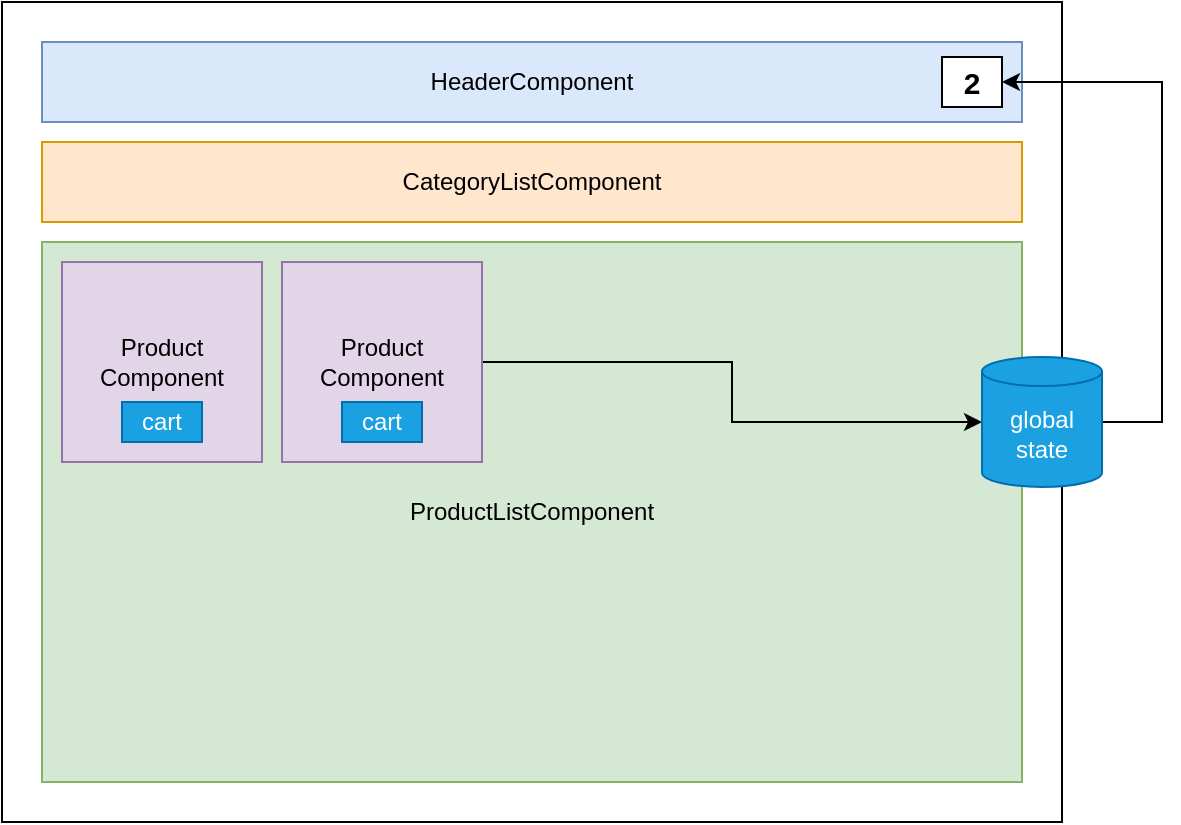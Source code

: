 <mxfile version="21.4.0" type="device" pages="2">
  <diagram name="Page-1" id="CbnIAr5a3yGf1vWVa_es">
    <mxGraphModel dx="857" dy="571" grid="1" gridSize="10" guides="1" tooltips="1" connect="1" arrows="1" fold="1" page="1" pageScale="1" pageWidth="827" pageHeight="1169" math="0" shadow="0">
      <root>
        <mxCell id="0" />
        <mxCell id="1" parent="0" />
        <mxCell id="BIlj4XAQN-mZVcnm8GRH-1" value="" style="rounded=0;whiteSpace=wrap;html=1;" vertex="1" parent="1">
          <mxGeometry x="130" y="120" width="530" height="410" as="geometry" />
        </mxCell>
        <mxCell id="BIlj4XAQN-mZVcnm8GRH-2" value="HeaderComponent" style="rounded=0;whiteSpace=wrap;html=1;fillColor=#dae8fc;strokeColor=#6c8ebf;" vertex="1" parent="1">
          <mxGeometry x="150" y="140" width="490" height="40" as="geometry" />
        </mxCell>
        <mxCell id="BIlj4XAQN-mZVcnm8GRH-3" value="2" style="rounded=0;whiteSpace=wrap;html=1;fontStyle=1;fontSize=15;" vertex="1" parent="1">
          <mxGeometry x="600" y="147.5" width="30" height="25" as="geometry" />
        </mxCell>
        <mxCell id="BIlj4XAQN-mZVcnm8GRH-4" value="CategoryListComponent" style="rounded=0;whiteSpace=wrap;html=1;fillColor=#ffe6cc;strokeColor=#d79b00;" vertex="1" parent="1">
          <mxGeometry x="150" y="190" width="490" height="40" as="geometry" />
        </mxCell>
        <mxCell id="BIlj4XAQN-mZVcnm8GRH-5" value="ProductListComponent" style="rounded=0;whiteSpace=wrap;html=1;fillColor=#d5e8d4;strokeColor=#82b366;" vertex="1" parent="1">
          <mxGeometry x="150" y="240" width="490" height="270" as="geometry" />
        </mxCell>
        <mxCell id="BIlj4XAQN-mZVcnm8GRH-6" value="Product&lt;br&gt;Component" style="rounded=0;whiteSpace=wrap;html=1;fillColor=#e1d5e7;strokeColor=#9673a6;" vertex="1" parent="1">
          <mxGeometry x="160" y="250" width="100" height="100" as="geometry" />
        </mxCell>
        <mxCell id="BIlj4XAQN-mZVcnm8GRH-9" value="cart" style="rounded=0;whiteSpace=wrap;html=1;fillColor=#1ba1e2;fontColor=#ffffff;strokeColor=#006EAF;" vertex="1" parent="1">
          <mxGeometry x="190" y="320" width="40" height="20" as="geometry" />
        </mxCell>
        <mxCell id="BIlj4XAQN-mZVcnm8GRH-13" style="edgeStyle=orthogonalEdgeStyle;rounded=0;orthogonalLoop=1;jettySize=auto;html=1;" edge="1" parent="1" source="BIlj4XAQN-mZVcnm8GRH-10" target="BIlj4XAQN-mZVcnm8GRH-12">
          <mxGeometry relative="1" as="geometry" />
        </mxCell>
        <mxCell id="BIlj4XAQN-mZVcnm8GRH-10" value="Product&lt;br&gt;Component" style="rounded=0;whiteSpace=wrap;html=1;fillColor=#e1d5e7;strokeColor=#9673a6;" vertex="1" parent="1">
          <mxGeometry x="270" y="250" width="100" height="100" as="geometry" />
        </mxCell>
        <mxCell id="BIlj4XAQN-mZVcnm8GRH-11" value="cart" style="rounded=0;whiteSpace=wrap;html=1;fillColor=#1ba1e2;fontColor=#ffffff;strokeColor=#006EAF;" vertex="1" parent="1">
          <mxGeometry x="300" y="320" width="40" height="20" as="geometry" />
        </mxCell>
        <mxCell id="BIlj4XAQN-mZVcnm8GRH-14" style="edgeStyle=orthogonalEdgeStyle;rounded=0;orthogonalLoop=1;jettySize=auto;html=1;entryX=1;entryY=0.5;entryDx=0;entryDy=0;" edge="1" parent="1" source="BIlj4XAQN-mZVcnm8GRH-12" target="BIlj4XAQN-mZVcnm8GRH-3">
          <mxGeometry relative="1" as="geometry">
            <Array as="points">
              <mxPoint x="710" y="330" />
              <mxPoint x="710" y="160" />
            </Array>
          </mxGeometry>
        </mxCell>
        <mxCell id="BIlj4XAQN-mZVcnm8GRH-12" value="global&lt;br&gt;state" style="shape=cylinder3;whiteSpace=wrap;html=1;boundedLbl=1;backgroundOutline=1;size=7.276;fillColor=#1ba1e2;fontColor=#ffffff;strokeColor=#006EAF;" vertex="1" parent="1">
          <mxGeometry x="620" y="297.5" width="60" height="65" as="geometry" />
        </mxCell>
      </root>
    </mxGraphModel>
  </diagram>
  <diagram id="C3J_e_52y6FhzohdEOWm" name="Page-2">
    <mxGraphModel dx="857" dy="571" grid="1" gridSize="10" guides="1" tooltips="1" connect="1" arrows="1" fold="1" page="1" pageScale="1" pageWidth="827" pageHeight="1169" math="0" shadow="0">
      <root>
        <mxCell id="0" />
        <mxCell id="1" parent="0" />
        <mxCell id="_Q6-4xEuUL7I76LvZCtD-1" value="" style="rounded=0;whiteSpace=wrap;html=1;" vertex="1" parent="1">
          <mxGeometry x="80" y="40" width="660" height="420" as="geometry" />
        </mxCell>
        <mxCell id="_Q6-4xEuUL7I76LvZCtD-31" style="edgeStyle=orthogonalEdgeStyle;rounded=0;orthogonalLoop=1;jettySize=auto;html=1;entryX=1;entryY=0.5;entryDx=0;entryDy=0;exitX=-0.021;exitY=0.249;exitDx=0;exitDy=0;exitPerimeter=0;" edge="1" parent="1" source="_Q6-4xEuUL7I76LvZCtD-2" target="_Q6-4xEuUL7I76LvZCtD-29">
          <mxGeometry relative="1" as="geometry" />
        </mxCell>
        <mxCell id="_Q6-4xEuUL7I76LvZCtD-2" value="" style="shape=cylinder3;whiteSpace=wrap;html=1;boundedLbl=1;backgroundOutline=1;size=12.103;fillColor=#1ba1e2;fontColor=#ffffff;strokeColor=#006EAF;" vertex="1" parent="1">
          <mxGeometry x="550" y="140" width="170" height="220" as="geometry" />
        </mxCell>
        <mxCell id="_Q6-4xEuUL7I76LvZCtD-3" value="Global Store (State)" style="text;html=1;strokeColor=none;fillColor=none;align=center;verticalAlign=middle;whiteSpace=wrap;rounded=0;fontStyle=1;fontSize=14;" vertex="1" parent="1">
          <mxGeometry x="550" y="360" width="170" height="30" as="geometry" />
        </mxCell>
        <mxCell id="_Q6-4xEuUL7I76LvZCtD-4" value="Application" style="text;html=1;strokeColor=none;fillColor=none;align=center;verticalAlign=middle;whiteSpace=wrap;rounded=0;fontStyle=1;fontSize=14;" vertex="1" parent="1">
          <mxGeometry x="70" y="470" width="650" height="30" as="geometry" />
        </mxCell>
        <mxCell id="_Q6-4xEuUL7I76LvZCtD-5" value="" style="rounded=0;whiteSpace=wrap;html=1;fillColor=#d5e8d4;strokeColor=#82b366;" vertex="1" parent="1">
          <mxGeometry x="110" y="70" width="180" height="140" as="geometry" />
        </mxCell>
        <mxCell id="_Q6-4xEuUL7I76LvZCtD-6" value="" style="rounded=0;whiteSpace=wrap;html=1;fillColor=#e1d5e7;strokeColor=#9673a6;" vertex="1" parent="1">
          <mxGeometry x="110" y="292.5" width="180" height="127.5" as="geometry" />
        </mxCell>
        <mxCell id="_Q6-4xEuUL7I76LvZCtD-9" value="Counter1" style="text;html=1;strokeColor=none;fillColor=none;align=center;verticalAlign=middle;whiteSpace=wrap;rounded=0;fontStyle=1;fontSize=14;" vertex="1" parent="1">
          <mxGeometry x="110" y="220" width="180" height="30" as="geometry" />
        </mxCell>
        <mxCell id="_Q6-4xEuUL7I76LvZCtD-10" value="Counter2" style="text;html=1;strokeColor=none;fillColor=none;align=center;verticalAlign=middle;whiteSpace=wrap;rounded=0;fontStyle=1;fontSize=14;" vertex="1" parent="1">
          <mxGeometry x="110" y="420" width="180" height="30" as="geometry" />
        </mxCell>
        <mxCell id="_Q6-4xEuUL7I76LvZCtD-14" value="" style="rounded=0;whiteSpace=wrap;html=1;fillColor=#fff2cc;strokeColor=#d6b656;" vertex="1" parent="1">
          <mxGeometry x="575" y="182.5" width="122.5" height="130" as="geometry" />
        </mxCell>
        <mxCell id="_Q6-4xEuUL7I76LvZCtD-17" value="value: 1" style="rounded=0;whiteSpace=wrap;html=1;" vertex="1" parent="1">
          <mxGeometry x="587.5" y="205.5" width="100" height="20" as="geometry" />
        </mxCell>
        <mxCell id="_Q6-4xEuUL7I76LvZCtD-18" value="" style="rounded=0;whiteSpace=wrap;html=1;" vertex="1" parent="1">
          <mxGeometry x="587.5" y="252.5" width="100" height="50" as="geometry" />
        </mxCell>
        <mxCell id="_Q6-4xEuUL7I76LvZCtD-20" value="state" style="text;html=1;strokeColor=none;fillColor=none;align=center;verticalAlign=middle;whiteSpace=wrap;rounded=0;" vertex="1" parent="1">
          <mxGeometry x="617.5" y="185.5" width="40" height="17" as="geometry" />
        </mxCell>
        <mxCell id="_Q6-4xEuUL7I76LvZCtD-21" value="reducers" style="text;html=1;strokeColor=none;fillColor=none;align=center;verticalAlign=middle;whiteSpace=wrap;rounded=0;" vertex="1" parent="1">
          <mxGeometry x="620.5" y="232.5" width="40" height="15" as="geometry" />
        </mxCell>
        <mxCell id="_Q6-4xEuUL7I76LvZCtD-22" value="incrementAction" style="text;html=1;strokeColor=none;fillColor=none;align=center;verticalAlign=middle;whiteSpace=wrap;rounded=0;" vertex="1" parent="1">
          <mxGeometry x="587.5" y="252.5" width="100" height="30" as="geometry" />
        </mxCell>
        <mxCell id="_Q6-4xEuUL7I76LvZCtD-23" value="decrementAction" style="text;html=1;strokeColor=none;fillColor=none;align=center;verticalAlign=middle;whiteSpace=wrap;rounded=0;" vertex="1" parent="1">
          <mxGeometry x="587.5" y="272.5" width="100" height="30" as="geometry" />
        </mxCell>
        <mxCell id="_Q6-4xEuUL7I76LvZCtD-24" value="counter" style="text;html=1;strokeColor=none;fillColor=none;align=center;verticalAlign=middle;whiteSpace=wrap;rounded=0;fontColor=#FFFFFF;fontStyle=1;fontSize=15;" vertex="1" parent="1">
          <mxGeometry x="577.5" y="312.5" width="120" height="30" as="geometry" />
        </mxCell>
        <mxCell id="_Q6-4xEuUL7I76LvZCtD-25" value="counter:&amp;nbsp;" style="rounded=0;whiteSpace=wrap;html=1;" vertex="1" parent="1">
          <mxGeometry x="130" y="80" width="140" height="30" as="geometry" />
        </mxCell>
        <mxCell id="_Q6-4xEuUL7I76LvZCtD-34" style="edgeStyle=orthogonalEdgeStyle;rounded=0;orthogonalLoop=1;jettySize=auto;html=1;entryX=0;entryY=0.5;entryDx=0;entryDy=0;" edge="1" parent="1" source="_Q6-4xEuUL7I76LvZCtD-26" target="_Q6-4xEuUL7I76LvZCtD-32">
          <mxGeometry relative="1" as="geometry">
            <Array as="points">
              <mxPoint x="310" y="140" />
              <mxPoint x="310" y="385" />
            </Array>
          </mxGeometry>
        </mxCell>
        <mxCell id="_Q6-4xEuUL7I76LvZCtD-26" value="increment" style="rounded=0;whiteSpace=wrap;html=1;" vertex="1" parent="1">
          <mxGeometry x="165" y="127.5" width="70" height="25" as="geometry" />
        </mxCell>
        <mxCell id="_Q6-4xEuUL7I76LvZCtD-38" style="edgeStyle=orthogonalEdgeStyle;rounded=0;orthogonalLoop=1;jettySize=auto;html=1;entryX=0;entryY=0.5;entryDx=0;entryDy=0;" edge="1" parent="1" source="_Q6-4xEuUL7I76LvZCtD-27" target="_Q6-4xEuUL7I76LvZCtD-32">
          <mxGeometry relative="1" as="geometry" />
        </mxCell>
        <mxCell id="_Q6-4xEuUL7I76LvZCtD-27" value="decrement" style="rounded=0;whiteSpace=wrap;html=1;" vertex="1" parent="1">
          <mxGeometry x="165" y="160" width="70" height="25" as="geometry" />
        </mxCell>
        <mxCell id="_Q6-4xEuUL7I76LvZCtD-28" value="counter:&amp;nbsp;" style="rounded=0;whiteSpace=wrap;html=1;" vertex="1" parent="1">
          <mxGeometry x="130" y="310" width="140" height="30" as="geometry" />
        </mxCell>
        <mxCell id="_Q6-4xEuUL7I76LvZCtD-36" style="edgeStyle=orthogonalEdgeStyle;rounded=0;orthogonalLoop=1;jettySize=auto;html=1;entryX=1;entryY=0.5;entryDx=0;entryDy=0;" edge="1" parent="1" source="_Q6-4xEuUL7I76LvZCtD-29" target="_Q6-4xEuUL7I76LvZCtD-25">
          <mxGeometry relative="1" as="geometry" />
        </mxCell>
        <mxCell id="_Q6-4xEuUL7I76LvZCtD-37" style="edgeStyle=orthogonalEdgeStyle;rounded=0;orthogonalLoop=1;jettySize=auto;html=1;entryX=1;entryY=0.5;entryDx=0;entryDy=0;" edge="1" parent="1" source="_Q6-4xEuUL7I76LvZCtD-29" target="_Q6-4xEuUL7I76LvZCtD-28">
          <mxGeometry relative="1" as="geometry">
            <Array as="points">
              <mxPoint x="330" y="95" />
              <mxPoint x="330" y="325" />
            </Array>
          </mxGeometry>
        </mxCell>
        <mxCell id="_Q6-4xEuUL7I76LvZCtD-29" value="useSelector()" style="rounded=0;whiteSpace=wrap;html=1;fillColor=#ffe6cc;strokeColor=#d79b00;" vertex="1" parent="1">
          <mxGeometry x="360" y="70" width="126" height="50" as="geometry" />
        </mxCell>
        <mxCell id="_Q6-4xEuUL7I76LvZCtD-33" style="edgeStyle=orthogonalEdgeStyle;rounded=0;orthogonalLoop=1;jettySize=auto;html=1;entryX=0;entryY=0;entryDx=0;entryDy=158.948;entryPerimeter=0;" edge="1" parent="1" source="_Q6-4xEuUL7I76LvZCtD-32" target="_Q6-4xEuUL7I76LvZCtD-2">
          <mxGeometry relative="1" as="geometry" />
        </mxCell>
        <mxCell id="_Q6-4xEuUL7I76LvZCtD-32" value="useDispatch()" style="rounded=0;whiteSpace=wrap;html=1;fillColor=#dae8fc;strokeColor=#6c8ebf;" vertex="1" parent="1">
          <mxGeometry x="360" y="360" width="126" height="50" as="geometry" />
        </mxCell>
        <mxCell id="_Q6-4xEuUL7I76LvZCtD-35" value="incrementAction()" style="rounded=0;whiteSpace=wrap;html=1;fillColor=#d80073;strokeColor=#A50040;fontColor=#ffffff;fontSize=10;" vertex="1" parent="1">
          <mxGeometry x="250" y="128.75" width="90" height="22.5" as="geometry" />
        </mxCell>
      </root>
    </mxGraphModel>
  </diagram>
</mxfile>
